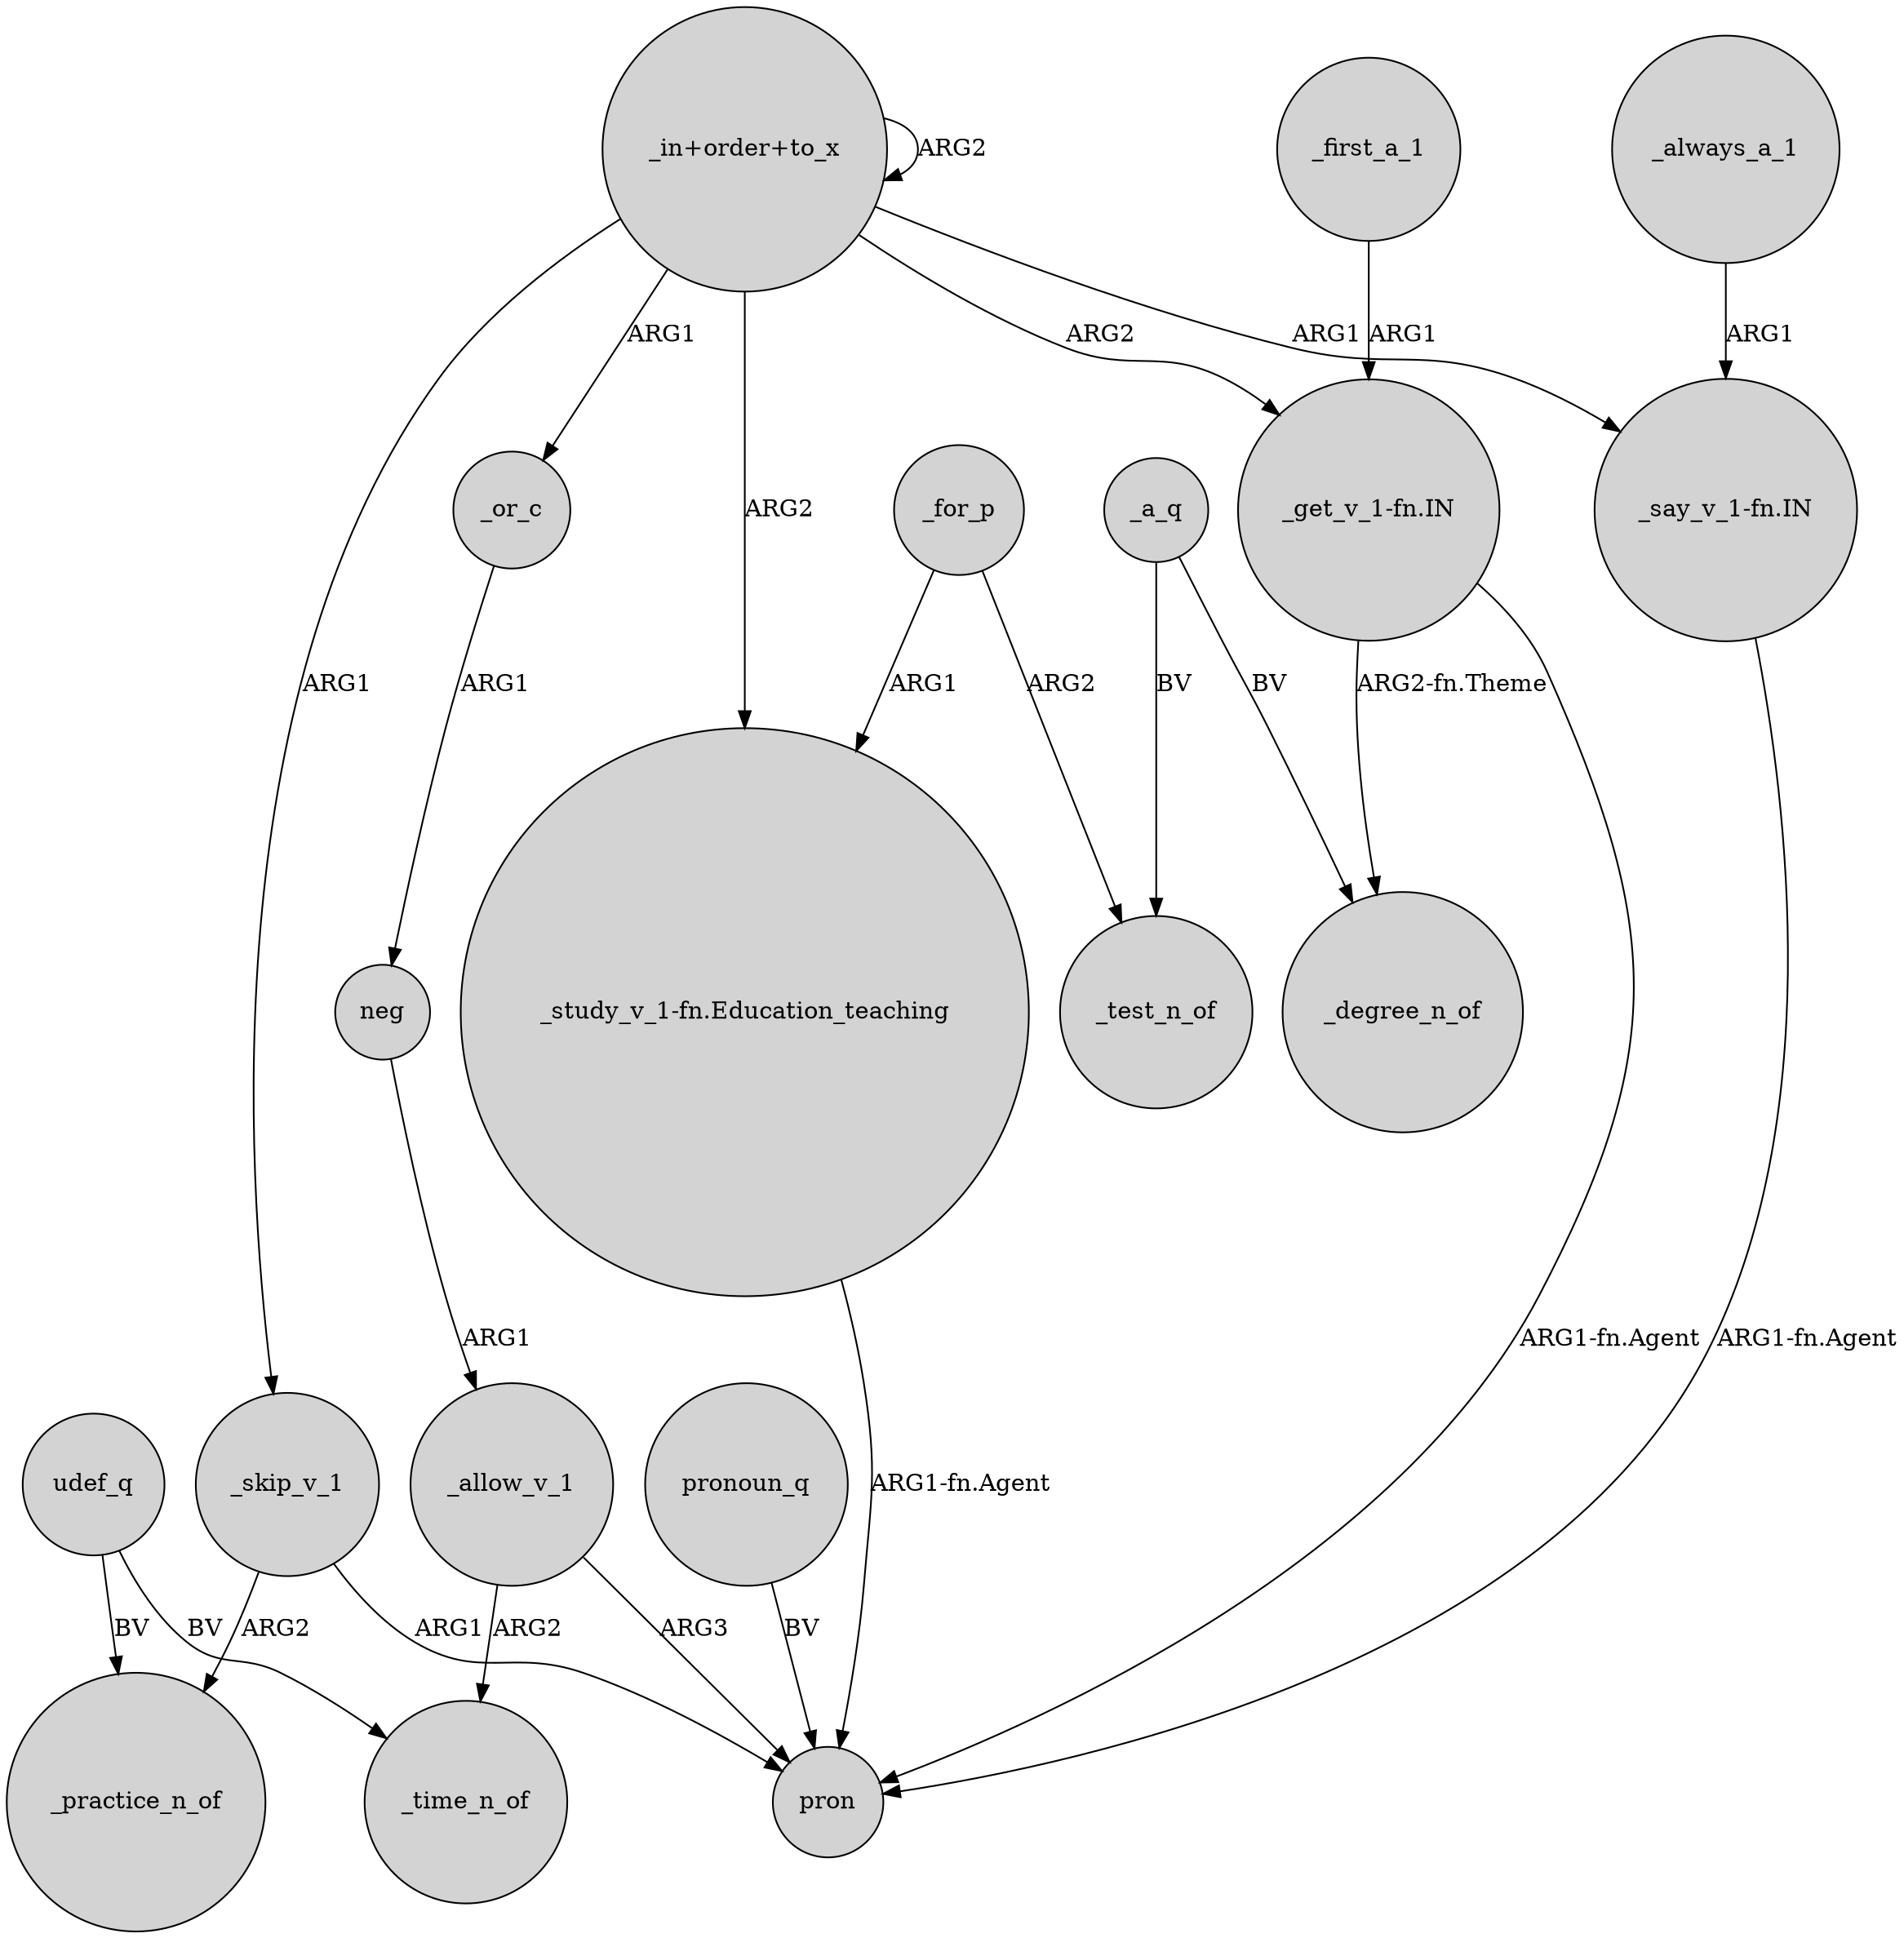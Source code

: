 digraph {
	node [shape=circle style=filled]
	_skip_v_1 -> pron [label=ARG1]
	"_in+order+to_x" -> "_in+order+to_x" [label=ARG2]
	_skip_v_1 -> _practice_n_of [label=ARG2]
	"_in+order+to_x" -> _or_c [label=ARG1]
	neg -> _allow_v_1 [label=ARG1]
	"_say_v_1-fn.IN" -> pron [label="ARG1-fn.Agent"]
	_first_a_1 -> "_get_v_1-fn.IN" [label=ARG1]
	_a_q -> _degree_n_of [label=BV]
	_a_q -> _test_n_of [label=BV]
	"_in+order+to_x" -> "_get_v_1-fn.IN" [label=ARG2]
	"_study_v_1-fn.Education_teaching" -> pron [label="ARG1-fn.Agent"]
	pronoun_q -> pron [label=BV]
	"_get_v_1-fn.IN" -> _degree_n_of [label="ARG2-fn.Theme"]
	"_in+order+to_x" -> "_study_v_1-fn.Education_teaching" [label=ARG2]
	"_get_v_1-fn.IN" -> pron [label="ARG1-fn.Agent"]
	"_in+order+to_x" -> _skip_v_1 [label=ARG1]
	_always_a_1 -> "_say_v_1-fn.IN" [label=ARG1]
	_for_p -> "_study_v_1-fn.Education_teaching" [label=ARG1]
	udef_q -> _time_n_of [label=BV]
	_allow_v_1 -> _time_n_of [label=ARG2]
	_or_c -> neg [label=ARG1]
	_allow_v_1 -> pron [label=ARG3]
	"_in+order+to_x" -> "_say_v_1-fn.IN" [label=ARG1]
	udef_q -> _practice_n_of [label=BV]
	_for_p -> _test_n_of [label=ARG2]
}
